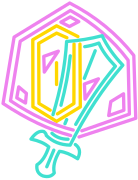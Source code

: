 <?xml version="1.0"?>
<!DOCTYPE ipe SYSTEM "ipe.dtd">
<ipe version="70212" creator="Ipe 7.2.13">
<info created="D:20200915234022" modified="D:20200916143147"/>
<ipestyle name="basic">
<symbol name="arrow/arc(spx)">
<path stroke="sym-stroke" fill="sym-stroke" pen="sym-pen">
0 0 m
-1 0.333 l
-1 -0.333 l
h
</path>
</symbol>
<symbol name="arrow/farc(spx)">
<path stroke="sym-stroke" fill="white" pen="sym-pen">
0 0 m
-1 0.333 l
-1 -0.333 l
h
</path>
</symbol>
<symbol name="arrow/ptarc(spx)">
<path stroke="sym-stroke" fill="sym-stroke" pen="sym-pen">
0 0 m
-1 0.333 l
-0.8 0 l
-1 -0.333 l
h
</path>
</symbol>
<symbol name="arrow/fptarc(spx)">
<path stroke="sym-stroke" fill="white" pen="sym-pen">
0 0 m
-1 0.333 l
-0.8 0 l
-1 -0.333 l
h
</path>
</symbol>
<symbol name="mark/circle(sx)" transformations="translations">
<path fill="sym-stroke">
0.6 0 0 0.6 0 0 e
0.4 0 0 0.4 0 0 e
</path>
</symbol>
<symbol name="mark/disk(sx)" transformations="translations">
<path fill="sym-stroke">
0.6 0 0 0.6 0 0 e
</path>
</symbol>
<symbol name="mark/fdisk(sfx)" transformations="translations">
<group>
<path fill="sym-fill">
0.5 0 0 0.5 0 0 e
</path>
<path fill="sym-stroke" fillrule="eofill">
0.6 0 0 0.6 0 0 e
0.4 0 0 0.4 0 0 e
</path>
</group>
</symbol>
<symbol name="mark/box(sx)" transformations="translations">
<path fill="sym-stroke" fillrule="eofill">
-0.6 -0.6 m
0.6 -0.6 l
0.6 0.6 l
-0.6 0.6 l
h
-0.4 -0.4 m
0.4 -0.4 l
0.4 0.4 l
-0.4 0.4 l
h
</path>
</symbol>
<symbol name="mark/square(sx)" transformations="translations">
<path fill="sym-stroke">
-0.6 -0.6 m
0.6 -0.6 l
0.6 0.6 l
-0.6 0.6 l
h
</path>
</symbol>
<symbol name="mark/fsquare(sfx)" transformations="translations">
<group>
<path fill="sym-fill">
-0.5 -0.5 m
0.5 -0.5 l
0.5 0.5 l
-0.5 0.5 l
h
</path>
<path fill="sym-stroke" fillrule="eofill">
-0.6 -0.6 m
0.6 -0.6 l
0.6 0.6 l
-0.6 0.6 l
h
-0.4 -0.4 m
0.4 -0.4 l
0.4 0.4 l
-0.4 0.4 l
h
</path>
</group>
</symbol>
<symbol name="mark/cross(sx)" transformations="translations">
<group>
<path fill="sym-stroke">
-0.43 -0.57 m
0.57 0.43 l
0.43 0.57 l
-0.57 -0.43 l
h
</path>
<path fill="sym-stroke">
-0.43 0.57 m
0.57 -0.43 l
0.43 -0.57 l
-0.57 0.43 l
h
</path>
</group>
</symbol>
<symbol name="arrow/fnormal(spx)">
<path stroke="sym-stroke" fill="white" pen="sym-pen">
0 0 m
-1 0.333 l
-1 -0.333 l
h
</path>
</symbol>
<symbol name="arrow/pointed(spx)">
<path stroke="sym-stroke" fill="sym-stroke" pen="sym-pen">
0 0 m
-1 0.333 l
-0.8 0 l
-1 -0.333 l
h
</path>
</symbol>
<symbol name="arrow/fpointed(spx)">
<path stroke="sym-stroke" fill="white" pen="sym-pen">
0 0 m
-1 0.333 l
-0.8 0 l
-1 -0.333 l
h
</path>
</symbol>
<symbol name="arrow/linear(spx)">
<path stroke="sym-stroke" pen="sym-pen">
-1 0.333 m
0 0 l
-1 -0.333 l
</path>
</symbol>
<symbol name="arrow/fdouble(spx)">
<path stroke="sym-stroke" fill="white" pen="sym-pen">
0 0 m
-1 0.333 l
-1 -0.333 l
h
-1 0 m
-2 0.333 l
-2 -0.333 l
h
</path>
</symbol>
<symbol name="arrow/double(spx)">
<path stroke="sym-stroke" fill="sym-stroke" pen="sym-pen">
0 0 m
-1 0.333 l
-1 -0.333 l
h
-1 0 m
-2 0.333 l
-2 -0.333 l
h
</path>
</symbol>
<pen name="heavier" value="0.8"/>
<pen name="fat" value="1.2"/>
<pen name="ultrafat" value="2"/>
<symbolsize name="large" value="5"/>
<symbolsize name="small" value="2"/>
<symbolsize name="tiny" value="1.1"/>
<arrowsize name="large" value="10"/>
<arrowsize name="small" value="5"/>
<arrowsize name="tiny" value="3"/>
<color name="red" value="1 0 0"/>
<color name="green" value="0 1 0"/>
<color name="blue" value="0 0 1"/>
<color name="yellow" value="1 1 0"/>
<color name="orange" value="1 0.647 0"/>
<color name="gold" value="1 0.843 0"/>
<color name="purple" value="0.627 0.125 0.941"/>
<color name="gray" value="0.745"/>
<color name="brown" value="0.647 0.165 0.165"/>
<color name="navy" value="0 0 0.502"/>
<color name="pink" value="1 0.753 0.796"/>
<color name="seagreen" value="0.18 0.545 0.341"/>
<color name="turquoise" value="0.251 0.878 0.816"/>
<color name="violet" value="0.933 0.51 0.933"/>
<color name="darkblue" value="0 0 0.545"/>
<color name="darkcyan" value="0 0.545 0.545"/>
<color name="darkgray" value="0.663"/>
<color name="darkgreen" value="0 0.392 0"/>
<color name="darkmagenta" value="0.545 0 0.545"/>
<color name="darkorange" value="1 0.549 0"/>
<color name="darkred" value="0.545 0 0"/>
<color name="lightblue" value="0.678 0.847 0.902"/>
<color name="lightcyan" value="0.878 1 1"/>
<color name="lightgray" value="0.827"/>
<color name="lightgreen" value="0.565 0.933 0.565"/>
<color name="lightyellow" value="1 1 0.878"/>
<dashstyle name="dashed" value="[4] 0"/>
<dashstyle name="dotted" value="[1 3] 0"/>
<dashstyle name="dash dotted" value="[4 2 1 2] 0"/>
<dashstyle name="dash dot dotted" value="[4 2 1 2 1 2] 0"/>
<textsize name="large" value="\large"/>
<textsize name="Large" value="\Large"/>
<textsize name="LARGE" value="\LARGE"/>
<textsize name="huge" value="\huge"/>
<textsize name="Huge" value="\Huge"/>
<textsize name="small" value="\small"/>
<textsize name="footnote" value="\footnotesize"/>
<textsize name="tiny" value="\tiny"/>
<textstyle name="center" begin="\begin{center}" end="\end{center}"/>
<textstyle name="itemize" begin="\begin{itemize}" end="\end{itemize}"/>
<textstyle name="item" begin="\begin{itemize}\item{}" end="\end{itemize}"/>
<gridsize name="4 pts" value="4"/>
<gridsize name="8 pts (~3 mm)" value="8"/>
<gridsize name="16 pts (~6 mm)" value="16"/>
<gridsize name="32 pts (~12 mm)" value="32"/>
<gridsize name="10 pts (~3.5 mm)" value="10"/>
<gridsize name="20 pts (~7 mm)" value="20"/>
<gridsize name="14 pts (~5 mm)" value="14"/>
<gridsize name="28 pts (~10 mm)" value="28"/>
<gridsize name="56 pts (~20 mm)" value="56"/>
<anglesize name="90 deg" value="90"/>
<anglesize name="60 deg" value="60"/>
<anglesize name="45 deg" value="45"/>
<anglesize name="30 deg" value="30"/>
<anglesize name="22.5 deg" value="22.5"/>
<opacity name="10%" value="0.1"/>
<opacity name="30%" value="0.3"/>
<opacity name="50%" value="0.5"/>
<opacity name="75%" value="0.75"/>
<tiling name="falling" angle="-60" step="4" width="1"/>
<tiling name="rising" angle="30" step="4" width="1"/>
</ipestyle>
<page>
<layer name="alpha"/>
<layer name="beta"/>
<layer name="gamma"/>
<view layers="alpha beta gamma" active="alpha"/>
<path layer="alpha" matrix="0.840313 0 0 0.840313 -359.301 214.45" stroke="violet" pen="fat" cap="1" join="1">
548.393 540.66 m
548.132 547.134 l
554.12 549.356 l
h
</path>
<path matrix="0.705672 0 0 0.705672 50.8349 206.567" stroke="violet" pen="fat" cap="1" join="1">
63.8285 692.034 m
59.5021 694.288 l
64.2815 696.943 l
68.6316 694.537 l
h
</path>
<path matrix="0.705672 0 0 0.705672 50.8349 206.567" stroke="violet" pen="fat" cap="1" join="1">
41.4464 652.999 m
36.9988 655.654 l
37.9946 661.23 l
41.911 657.911 l
h
</path>
<path matrix="0.635105 0 0 0.635105 55.2561 253.884" stroke="violet" pen="fat" cap="1" join="1">
49.7528 668.597 m
49.4554 677.485 l
57.6976 680.436 l
h
</path>
<path layer="beta" matrix="0.9801 0 0 0.9801 1.90827 13.3701" stroke="gold" pen="fat" cap="1" join="1">
99.772 688.935 m
99.895 665.866 l
91.162 660.534 l
82.495 665.912 l
82.447 690.516 l
91.177 695.638 l
99.013 691.701 l
</path>
<path matrix="0.9801 0 0 0.9801 1.90827 13.3701" stroke="gold" pen="fat" cap="1" join="1">
97.5945 688.936 m
97.5437 667.106 l
91.51 663.302 l
</path>
<path matrix="0.9801 0 0 0.9801 1.90827 13.3701" stroke="gold" pen="fat" cap="1" join="1">
88.819 664.647 m
84.703 667.112 l
84.627 689.21 l
91.1759 692.952 l
94.9653 691.272 l
</path>
<path layer="gamma" matrix="0.705672 0 0 0.705672 -97.8747 280.279" stroke="turquoise" pen="fat" cap="1" join="1">
282.213 561.154 m
287.733 575.211 l
</path>
<path matrix="0.705672 0 0 0.705672 51.6699 206.01" stroke="turquoise" pen="fat" cap="1" join="1">
51.1321 621.275 m
54.7086 629.748 l
</path>
<path layer="alpha" matrix="0.9801 0 0 0.9801 -436.341 138.265" stroke="violet" pen="fat" cap="1" join="1">
543.492 527.923 m
531.709 531.038
518.67 539.685 c
522.732 564.06 l
543.148 576.569 l
557.327 569.274
566.695 557.326 c
567.412 534.241 l
546.58 527.378 l
</path>
<path matrix="0.9801 0 0 0.9801 -436.341 138.265" stroke="violet" pen="fat" cap="1" join="1">
544.431 529.921 m
533.334 532.711
521.394 540.689 c
524.979 562.531 l
543.396 573.837 l
556.323 566.693
564.614 555.572 c
565.07 535.771 l
547.61 529.649 l
</path>
<path layer="gamma" matrix="0.9801 0 0 0.9801 -436.341 138.265" stroke="turquoise" pen="fat" cap="1" join="1">
537.011 535.572 m
541.268 549.659
542.014 562.446 c
548.763 562.905
555.052 564.575 c
557.766 558.806
562.661 553.748 c
551.826 541.308
543.309 524.389 c
538.007 524.481
534.541 527.946 c
534.582 528.585
533.65 529.372 c
531.37 529.996
528.932 526.607 c
533.233 525.702
535.466 523.732 c
533.854 518.819
531.117 517.137 c
530.749 514.1
533.316 513.074 c
536.089 512.299
537.474 514.174 c
536.71 517.578
539.385 522.107 c
542.298 521.8
546.077 519.383 c
547.762 522.793
545.221 524.61 c
</path>
<path stroke="turquoise" pen="fat" cap="1" join="1">
96.1992 684.351 m
95.3275 675.757
92.8561 666.573 c
</path>
<path stroke="turquoise" pen="fat" cap="1" join="1">
98.1657 659.69 m
104.931 671.608
112.443 680.614 c
108.195 684.98
106.504 688.952 c
103.869 688.008
101.417 687.654 c
</path>
<path matrix="0.705672 0 0 0.705672 51.6699 206.01" stroke="turquoise" pen="fat" cap="1" join="1">
53.767 638.348 m
56.9458 635.321
61.9714 635.321 c
</path>
<path matrix="0.564538 0 0 0.564538 60.2575 296.94" stroke="turquoise" pen="fat" cap="1" join="1">
60.2905 642.973 m
61.3967 645.594 l
</path>
<path layer="beta" matrix="0.9801 0 0 0.9801 1.90827 13.3701" stroke="gold" pen="fat" cap="1" join="1">
91.163 682.076 m
91.176 674.096 l
</path>
<path layer="alpha" matrix="0.705672 0 0 0.705672 51.6699 206.01" stroke="violet" pen="fat" cap="1" join="1">
90.4531 650.131 m
90.2778 658.484 l
83.7883 654.512 l
82.7263 647.393 l
h
</path>
</page>
</ipe>
